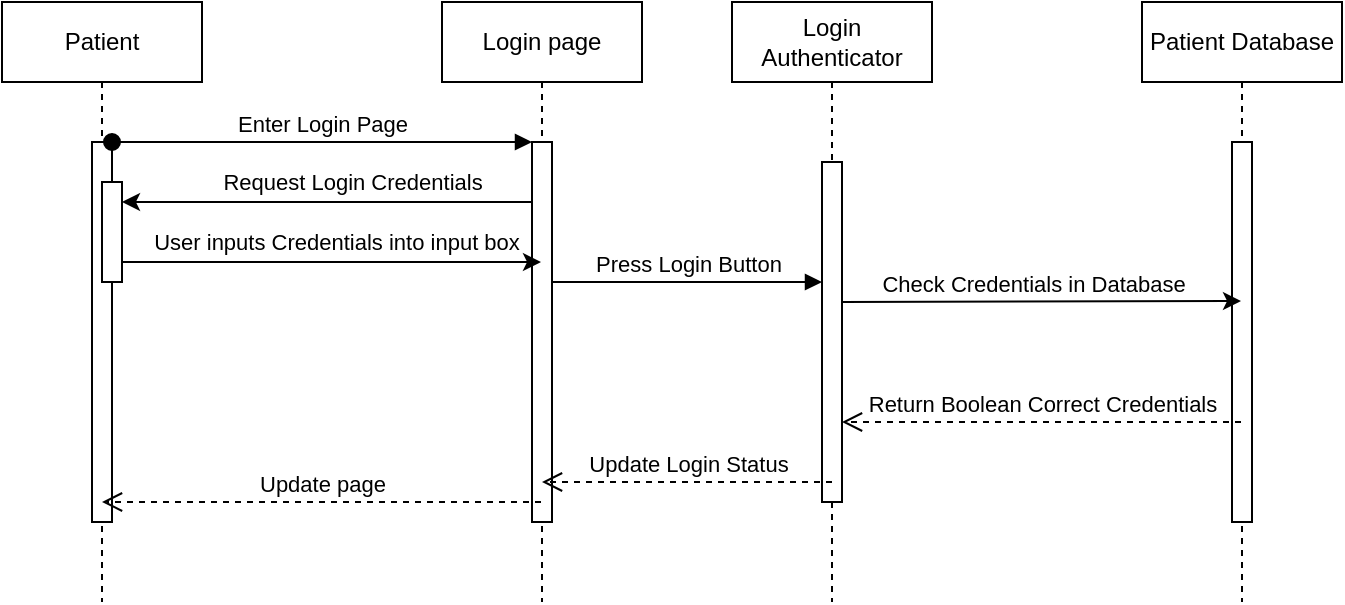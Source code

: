<mxfile version="21.8.2" type="github">
  <diagram name="Page-1" id="2YBvvXClWsGukQMizWep">
    <mxGraphModel dx="986" dy="459" grid="1" gridSize="10" guides="1" tooltips="1" connect="1" arrows="1" fold="1" page="1" pageScale="1" pageWidth="850" pageHeight="1100" math="0" shadow="0">
      <root>
        <mxCell id="0" />
        <mxCell id="1" parent="0" />
        <mxCell id="aM9ryv3xv72pqoxQDRHE-1" value="Login page" style="shape=umlLifeline;perimeter=lifelinePerimeter;whiteSpace=wrap;html=1;container=0;dropTarget=0;collapsible=0;recursiveResize=0;outlineConnect=0;portConstraint=eastwest;newEdgeStyle={&quot;edgeStyle&quot;:&quot;elbowEdgeStyle&quot;,&quot;elbow&quot;:&quot;vertical&quot;,&quot;curved&quot;:0,&quot;rounded&quot;:0};" parent="1" vertex="1">
          <mxGeometry x="280" y="40" width="100" height="300" as="geometry" />
        </mxCell>
        <mxCell id="aM9ryv3xv72pqoxQDRHE-2" value="" style="html=1;points=[];perimeter=orthogonalPerimeter;outlineConnect=0;targetShapes=umlLifeline;portConstraint=eastwest;newEdgeStyle={&quot;edgeStyle&quot;:&quot;elbowEdgeStyle&quot;,&quot;elbow&quot;:&quot;vertical&quot;,&quot;curved&quot;:0,&quot;rounded&quot;:0};" parent="aM9ryv3xv72pqoxQDRHE-1" vertex="1">
          <mxGeometry x="45" y="70" width="10" height="190" as="geometry" />
        </mxCell>
        <mxCell id="aM9ryv3xv72pqoxQDRHE-5" value="Login Authenticator" style="shape=umlLifeline;perimeter=lifelinePerimeter;whiteSpace=wrap;html=1;container=0;dropTarget=0;collapsible=0;recursiveResize=0;outlineConnect=0;portConstraint=eastwest;newEdgeStyle={&quot;edgeStyle&quot;:&quot;elbowEdgeStyle&quot;,&quot;elbow&quot;:&quot;vertical&quot;,&quot;curved&quot;:0,&quot;rounded&quot;:0};" parent="1" vertex="1">
          <mxGeometry x="425" y="40" width="100" height="300" as="geometry" />
        </mxCell>
        <mxCell id="aM9ryv3xv72pqoxQDRHE-6" value="" style="html=1;points=[];perimeter=orthogonalPerimeter;outlineConnect=0;targetShapes=umlLifeline;portConstraint=eastwest;newEdgeStyle={&quot;edgeStyle&quot;:&quot;elbowEdgeStyle&quot;,&quot;elbow&quot;:&quot;vertical&quot;,&quot;curved&quot;:0,&quot;rounded&quot;:0};" parent="aM9ryv3xv72pqoxQDRHE-5" vertex="1">
          <mxGeometry x="45" y="80" width="10" height="170" as="geometry" />
        </mxCell>
        <mxCell id="aM9ryv3xv72pqoxQDRHE-7" value="Press Login Button" style="html=1;verticalAlign=bottom;endArrow=block;edgeStyle=elbowEdgeStyle;elbow=vertical;curved=0;rounded=0;" parent="1" source="aM9ryv3xv72pqoxQDRHE-2" edge="1">
          <mxGeometry relative="1" as="geometry">
            <mxPoint x="330" y="180" as="sourcePoint" />
            <Array as="points" />
            <mxPoint x="470" y="180" as="targetPoint" />
          </mxGeometry>
        </mxCell>
        <mxCell id="aM9ryv3xv72pqoxQDRHE-8" value="Update Login Status" style="html=1;verticalAlign=bottom;endArrow=open;dashed=1;endSize=8;edgeStyle=elbowEdgeStyle;elbow=vertical;curved=0;rounded=0;" parent="1" edge="1">
          <mxGeometry relative="1" as="geometry">
            <mxPoint x="330" y="280" as="targetPoint" />
            <Array as="points">
              <mxPoint x="425" y="280" />
              <mxPoint x="325" y="300" />
            </Array>
            <mxPoint x="475" y="280" as="sourcePoint" />
          </mxGeometry>
        </mxCell>
        <mxCell id="piu_CtA4Y6ym1tC2iEqm-1" value="Patient Database" style="shape=umlLifeline;perimeter=lifelinePerimeter;whiteSpace=wrap;html=1;container=0;dropTarget=0;collapsible=0;recursiveResize=0;outlineConnect=0;portConstraint=eastwest;newEdgeStyle={&quot;edgeStyle&quot;:&quot;elbowEdgeStyle&quot;,&quot;elbow&quot;:&quot;vertical&quot;,&quot;curved&quot;:0,&quot;rounded&quot;:0};" vertex="1" parent="1">
          <mxGeometry x="630" y="40" width="100" height="300" as="geometry" />
        </mxCell>
        <mxCell id="piu_CtA4Y6ym1tC2iEqm-2" value="" style="html=1;points=[];perimeter=orthogonalPerimeter;outlineConnect=0;targetShapes=umlLifeline;portConstraint=eastwest;newEdgeStyle={&quot;edgeStyle&quot;:&quot;elbowEdgeStyle&quot;,&quot;elbow&quot;:&quot;vertical&quot;,&quot;curved&quot;:0,&quot;rounded&quot;:0};" vertex="1" parent="piu_CtA4Y6ym1tC2iEqm-1">
          <mxGeometry x="45" y="70" width="10" height="190" as="geometry" />
        </mxCell>
        <mxCell id="piu_CtA4Y6ym1tC2iEqm-6" value="" style="endArrow=classic;html=1;rounded=0;" edge="1" parent="1" target="piu_CtA4Y6ym1tC2iEqm-1">
          <mxGeometry width="50" height="50" relative="1" as="geometry">
            <mxPoint x="480" y="190" as="sourcePoint" />
            <mxPoint x="609.5" y="189.5" as="targetPoint" />
            <Array as="points">
              <mxPoint x="480" y="189.5" />
            </Array>
          </mxGeometry>
        </mxCell>
        <mxCell id="piu_CtA4Y6ym1tC2iEqm-16" value="&amp;nbsp;Check Credentials in Database" style="edgeLabel;html=1;align=center;verticalAlign=middle;resizable=0;points=[];" vertex="1" connectable="0" parent="piu_CtA4Y6ym1tC2iEqm-6">
          <mxGeometry x="-0.341" y="1" relative="1" as="geometry">
            <mxPoint x="28" y="-8" as="offset" />
          </mxGeometry>
        </mxCell>
        <mxCell id="piu_CtA4Y6ym1tC2iEqm-7" value="Patient" style="shape=umlLifeline;perimeter=lifelinePerimeter;whiteSpace=wrap;html=1;container=0;dropTarget=0;collapsible=0;recursiveResize=0;outlineConnect=0;portConstraint=eastwest;newEdgeStyle={&quot;edgeStyle&quot;:&quot;elbowEdgeStyle&quot;,&quot;elbow&quot;:&quot;vertical&quot;,&quot;curved&quot;:0,&quot;rounded&quot;:0};" vertex="1" parent="1">
          <mxGeometry x="60" y="40" width="100" height="300" as="geometry" />
        </mxCell>
        <mxCell id="piu_CtA4Y6ym1tC2iEqm-8" value="" style="html=1;points=[];perimeter=orthogonalPerimeter;outlineConnect=0;targetShapes=umlLifeline;portConstraint=eastwest;newEdgeStyle={&quot;edgeStyle&quot;:&quot;elbowEdgeStyle&quot;,&quot;elbow&quot;:&quot;vertical&quot;,&quot;curved&quot;:0,&quot;rounded&quot;:0};" vertex="1" parent="piu_CtA4Y6ym1tC2iEqm-7">
          <mxGeometry x="45" y="70" width="10" height="190" as="geometry" />
        </mxCell>
        <mxCell id="piu_CtA4Y6ym1tC2iEqm-10" value="" style="html=1;points=[];perimeter=orthogonalPerimeter;outlineConnect=0;targetShapes=umlLifeline;portConstraint=eastwest;newEdgeStyle={&quot;edgeStyle&quot;:&quot;elbowEdgeStyle&quot;,&quot;elbow&quot;:&quot;vertical&quot;,&quot;curved&quot;:0,&quot;rounded&quot;:0};" vertex="1" parent="piu_CtA4Y6ym1tC2iEqm-7">
          <mxGeometry x="50" y="90" width="10" height="50" as="geometry" />
        </mxCell>
        <mxCell id="aM9ryv3xv72pqoxQDRHE-3" value="Enter Login Page" style="html=1;verticalAlign=bottom;startArrow=oval;endArrow=block;startSize=8;edgeStyle=elbowEdgeStyle;elbow=vertical;curved=0;rounded=0;" parent="1" target="aM9ryv3xv72pqoxQDRHE-2" edge="1" source="piu_CtA4Y6ym1tC2iEqm-8">
          <mxGeometry relative="1" as="geometry">
            <mxPoint x="100" y="110" as="sourcePoint" />
            <Array as="points">
              <mxPoint x="160" y="110" />
            </Array>
          </mxGeometry>
        </mxCell>
        <mxCell id="piu_CtA4Y6ym1tC2iEqm-11" value="" style="endArrow=classic;html=1;rounded=0;" edge="1" parent="1" source="aM9ryv3xv72pqoxQDRHE-2">
          <mxGeometry width="50" height="50" relative="1" as="geometry">
            <mxPoint x="219.5" y="140" as="sourcePoint" />
            <mxPoint x="120" y="140" as="targetPoint" />
          </mxGeometry>
        </mxCell>
        <mxCell id="piu_CtA4Y6ym1tC2iEqm-12" value="Request Login Credentials" style="edgeLabel;html=1;align=center;verticalAlign=middle;resizable=0;points=[];" vertex="1" connectable="0" parent="piu_CtA4Y6ym1tC2iEqm-11">
          <mxGeometry x="-0.266" y="-2" relative="1" as="geometry">
            <mxPoint x="-15" y="-8" as="offset" />
          </mxGeometry>
        </mxCell>
        <mxCell id="piu_CtA4Y6ym1tC2iEqm-13" value="" style="endArrow=classic;html=1;rounded=0;" edge="1" parent="1" target="aM9ryv3xv72pqoxQDRHE-1">
          <mxGeometry width="50" height="50" relative="1" as="geometry">
            <mxPoint x="120" y="170" as="sourcePoint" />
            <mxPoint x="289.5" y="170" as="targetPoint" />
          </mxGeometry>
        </mxCell>
        <mxCell id="piu_CtA4Y6ym1tC2iEqm-14" value="User inputs Credentials into input box" style="edgeLabel;html=1;align=center;verticalAlign=middle;resizable=0;points=[];" vertex="1" connectable="0" parent="piu_CtA4Y6ym1tC2iEqm-13">
          <mxGeometry x="0.333" y="3" relative="1" as="geometry">
            <mxPoint x="-33" y="-7" as="offset" />
          </mxGeometry>
        </mxCell>
        <mxCell id="piu_CtA4Y6ym1tC2iEqm-17" value="Return Boolean Correct Credentials" style="html=1;verticalAlign=bottom;endArrow=open;dashed=1;endSize=8;edgeStyle=elbowEdgeStyle;elbow=vertical;curved=0;rounded=0;" edge="1" parent="1" source="piu_CtA4Y6ym1tC2iEqm-1" target="aM9ryv3xv72pqoxQDRHE-6">
          <mxGeometry relative="1" as="geometry">
            <mxPoint x="490" y="250" as="targetPoint" />
            <Array as="points">
              <mxPoint x="585" y="250" />
              <mxPoint x="485" y="270" />
            </Array>
            <mxPoint x="650" y="250" as="sourcePoint" />
          </mxGeometry>
        </mxCell>
        <mxCell id="piu_CtA4Y6ym1tC2iEqm-18" value="Update page" style="html=1;verticalAlign=bottom;endArrow=open;dashed=1;endSize=8;edgeStyle=elbowEdgeStyle;elbow=vertical;curved=0;rounded=0;" edge="1" parent="1" source="aM9ryv3xv72pqoxQDRHE-1" target="piu_CtA4Y6ym1tC2iEqm-7">
          <mxGeometry relative="1" as="geometry">
            <mxPoint x="140" y="290" as="targetPoint" />
            <Array as="points">
              <mxPoint x="235" y="290" />
              <mxPoint x="135" y="310" />
            </Array>
            <mxPoint x="285" y="290" as="sourcePoint" />
          </mxGeometry>
        </mxCell>
      </root>
    </mxGraphModel>
  </diagram>
</mxfile>
